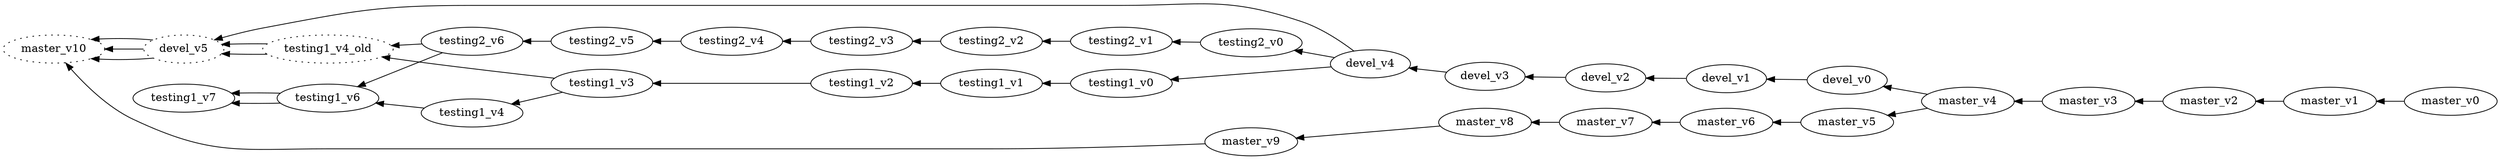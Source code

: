 digraph{

rankdir=RL;

master_v0->master_v1

master_v1->master_v2

master_v2->master_v3

master_v3->master_v4

master_v4->master_v5

master_v5->master_v6

master_v6->master_v7

master_v7->master_v8

master_v8->master_v9

master_v9->master_v10
master_v10 [style=dotted]
master_v4->devel_v0

devel_v0->devel_v1

devel_v1->devel_v2

devel_v2->devel_v3

devel_v3->devel_v4

devel_v4->devel_v5
devel_v5 [style=dotted]
devel_v5->master_v10
devel_v5 [style=dotted] master_v10 [style=dotted]
devel_v4->testing1_v0

testing1_v0->testing1_v1

testing1_v1->testing1_v2

testing1_v2->testing1_v3

testing1_v3->testing1_v4

testing1_v4->testing1_v6

testing1_v6->testing1_v7

testing1_v3->testing1_v4_old
testing1_v4_old [style=dotted]
testing1_v4_old->devel_v5
testing1_v4_old [style=dotted] devel_v5 [style=dotted]
devel_v5->master_v10
devel_v5 [style=dotted] master_v10 [style=dotted]
devel_v4->testing2_v0

testing2_v0->testing2_v1

testing2_v1->testing2_v2

testing2_v2->testing2_v3

testing2_v3->testing2_v4

testing2_v4->testing2_v5

testing2_v5->testing2_v6

testing2_v6->testing1_v4_old
testing1_v4_old [style=dotted]
testing1_v4_old->devel_v5
testing1_v4_old [style=dotted] devel_v5 [style=dotted]
devel_v5->master_v10
devel_v5 [style=dotted] master_v10 [style=dotted]
testing2_v6->testing1_v6

testing1_v6->testing1_v7

}
